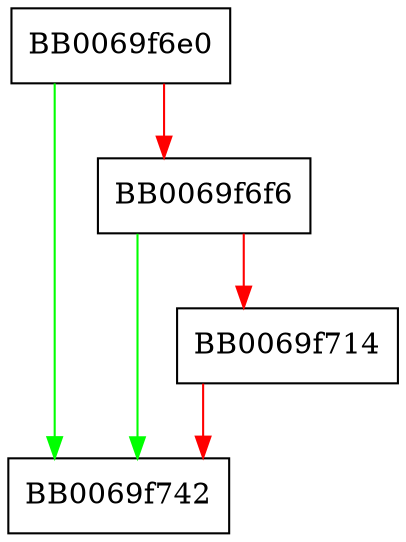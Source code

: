 digraph camellia_192_cfb_newctx {
  node [shape="box"];
  graph [splines=ortho];
  BB0069f6e0 -> BB0069f742 [color="green"];
  BB0069f6e0 -> BB0069f6f6 [color="red"];
  BB0069f6f6 -> BB0069f742 [color="green"];
  BB0069f6f6 -> BB0069f714 [color="red"];
  BB0069f714 -> BB0069f742 [color="red"];
}